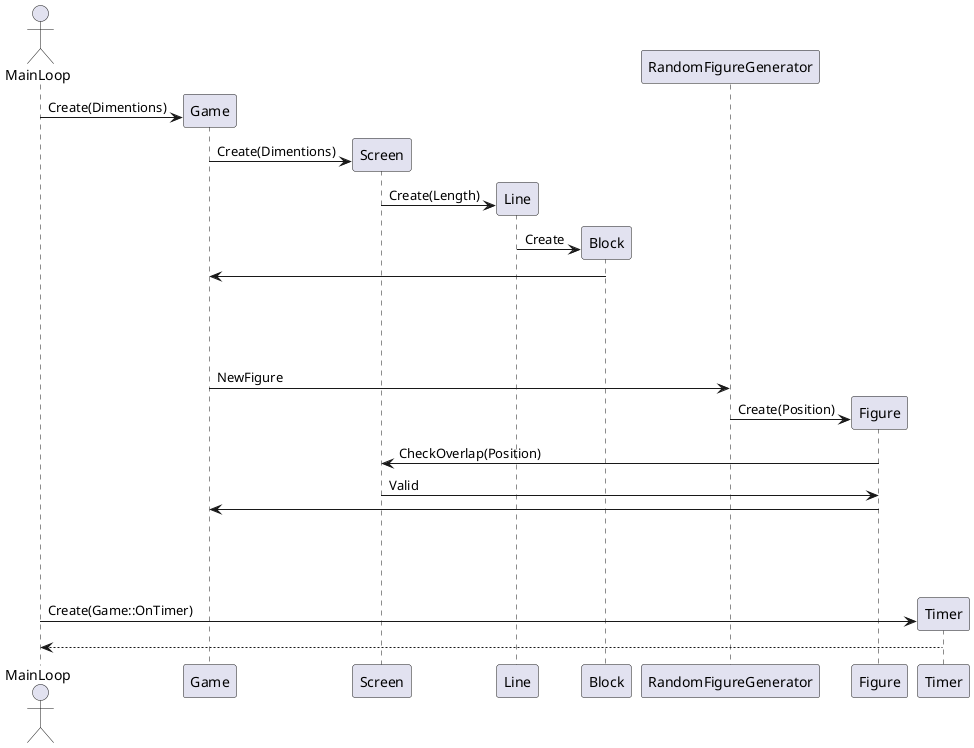 @startuml
actor MainLoop

create Game
MainLoop -> Game : Create(Dimentions)
create Screen
Game -> Screen : Create(Dimentions)
create Line
Screen -> Line : Create(Length)
create Block
Line -> Block : Create
Block -> Game

||80||

Game -> RandomFigureGenerator : NewFigure

create Figure
RandomFigureGenerator -> Figure : Create(Position)
Figure -> Screen : CheckOverlap(Position)
Screen -> Figure : Valid
Figure -> Game

||80||
create Timer
MainLoop -> Timer : Create(Game::OnTimer)
return

@enduml